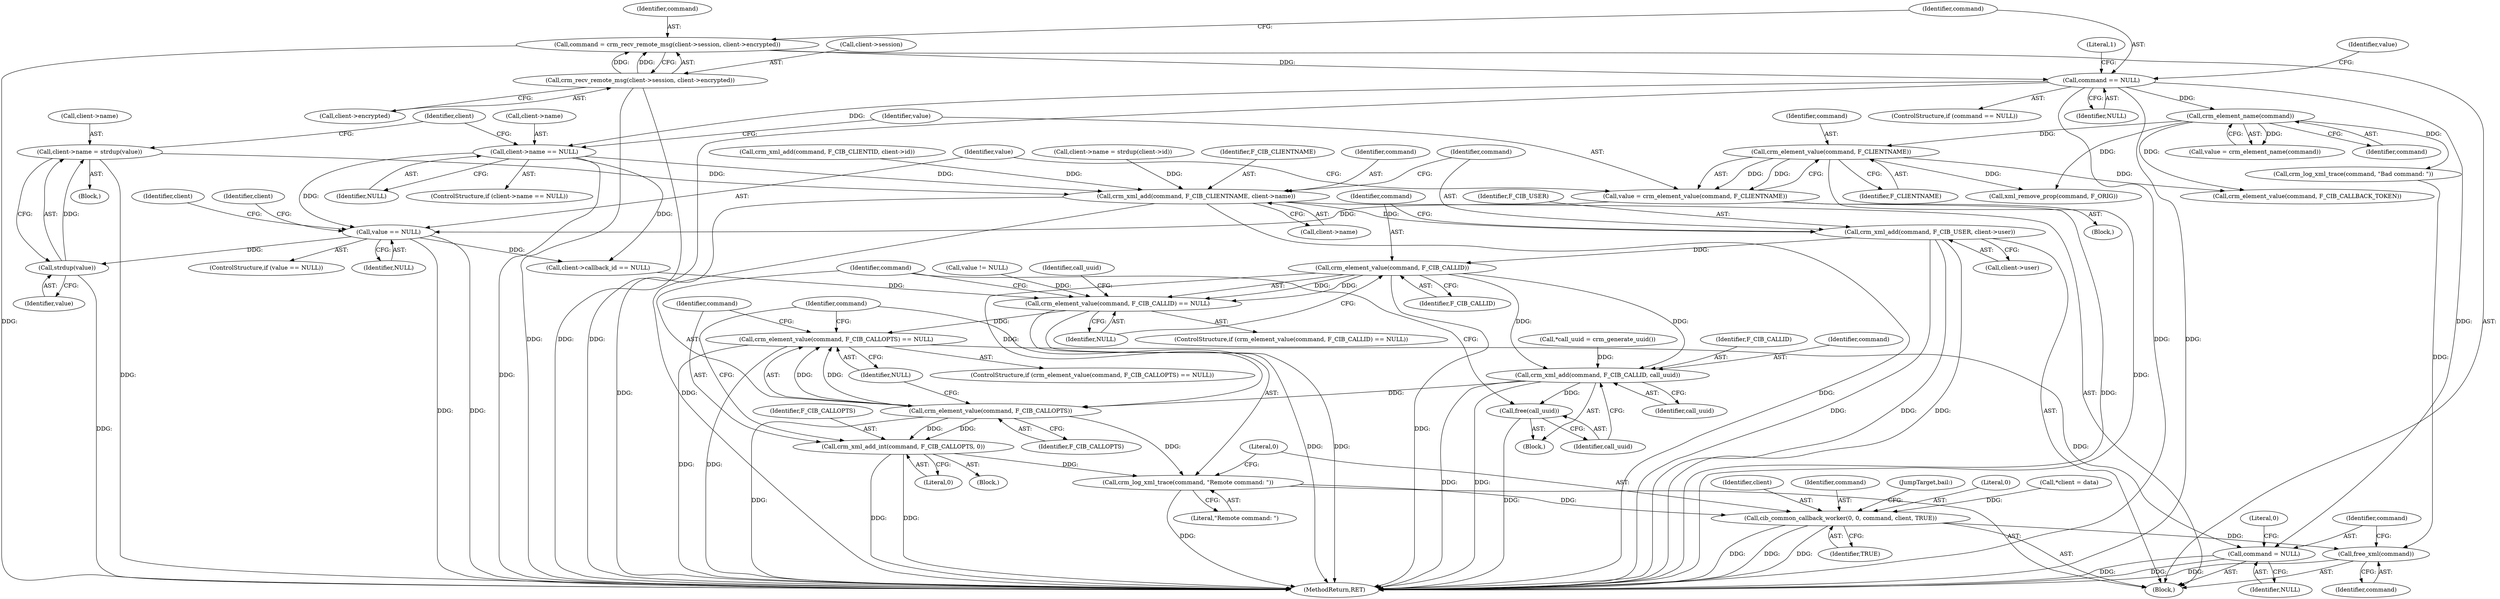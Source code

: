 digraph "1_pacemaker_564f7cc2a51dcd2f28ab12a13394f31be5aa3c93_3@API" {
"1000182" [label="(Call,client->name = strdup(value))"];
"1000186" [label="(Call,strdup(value))"];
"1000168" [label="(Call,value == NULL)"];
"1000162" [label="(Call,value = crm_element_value(command, F_CLIENTNAME))"];
"1000164" [label="(Call,crm_element_value(command, F_CLIENTNAME))"];
"1000144" [label="(Call,crm_element_name(command))"];
"1000135" [label="(Call,command == NULL)"];
"1000125" [label="(Call,command = crm_recv_remote_msg(client->session, client->encrypted))"];
"1000127" [label="(Call,crm_recv_remote_msg(client->session, client->encrypted))"];
"1000156" [label="(Call,client->name == NULL)"];
"1000248" [label="(Call,crm_xml_add(command, F_CIB_CLIENTNAME, client->name))"];
"1000254" [label="(Call,crm_xml_add(command, F_CIB_USER, client->user))"];
"1000262" [label="(Call,crm_element_value(command, F_CIB_CALLID))"];
"1000261" [label="(Call,crm_element_value(command, F_CIB_CALLID) == NULL)"];
"1000278" [label="(Call,crm_element_value(command, F_CIB_CALLOPTS) == NULL)"];
"1000300" [label="(Call,command = NULL)"];
"1000271" [label="(Call,crm_xml_add(command, F_CIB_CALLID, call_uuid))"];
"1000275" [label="(Call,free(call_uuid))"];
"1000279" [label="(Call,crm_element_value(command, F_CIB_CALLOPTS))"];
"1000284" [label="(Call,crm_xml_add_int(command, F_CIB_CALLOPTS, 0))"];
"1000288" [label="(Call,crm_log_xml_trace(command, \"Remote command: \"))"];
"1000291" [label="(Call,cib_common_callback_worker(0, 0, command, client, TRUE))"];
"1000298" [label="(Call,free_xml(command))"];
"1000249" [label="(Identifier,command)"];
"1000145" [label="(Identifier,command)"];
"1000242" [label="(Call,crm_xml_add(command, F_CIB_CLIENTID, client->id))"];
"1000183" [label="(Call,client->name)"];
"1000186" [label="(Call,strdup(value))"];
"1000285" [label="(Identifier,command)"];
"1000265" [label="(Identifier,NULL)"];
"1000287" [label="(Literal,0)"];
"1000170" [label="(Identifier,NULL)"];
"1000295" [label="(Identifier,client)"];
"1000163" [label="(Identifier,value)"];
"1000271" [label="(Call,crm_xml_add(command, F_CIB_CALLID, call_uuid))"];
"1000166" [label="(Identifier,F_CLIENTNAME)"];
"1000181" [label="(Block,)"];
"1000134" [label="(ControlStructure,if (command == NULL))"];
"1000294" [label="(Identifier,command)"];
"1000281" [label="(Identifier,F_CIB_CALLOPTS)"];
"1000255" [label="(Identifier,command)"];
"1000263" [label="(Identifier,command)"];
"1000276" [label="(Identifier,call_uuid)"];
"1000254" [label="(Call,crm_xml_add(command, F_CIB_USER, client->user))"];
"1000251" [label="(Call,client->name)"];
"1000279" [label="(Call,crm_element_value(command, F_CIB_CALLOPTS))"];
"1000260" [label="(ControlStructure,if (crm_element_value(command, F_CIB_CALLID) == NULL))"];
"1000201" [label="(Call,value != NULL)"];
"1000256" [label="(Identifier,F_CIB_USER)"];
"1000283" [label="(Block,)"];
"1000286" [label="(Identifier,F_CIB_CALLOPTS)"];
"1000277" [label="(ControlStructure,if (crm_element_value(command, F_CIB_CALLOPTS) == NULL))"];
"1000278" [label="(Call,crm_element_value(command, F_CIB_CALLOPTS) == NULL)"];
"1000189" [label="(Call,client->callback_id == NULL)"];
"1000284" [label="(Call,crm_xml_add_int(command, F_CIB_CALLOPTS, 0))"];
"1000296" [label="(Identifier,TRUE)"];
"1000164" [label="(Call,crm_element_value(command, F_CLIENTNAME))"];
"1000168" [label="(Call,value == NULL)"];
"1000305" [label="(MethodReturn,RET)"];
"1000269" [label="(Identifier,call_uuid)"];
"1000273" [label="(Identifier,F_CIB_CALLID)"];
"1000261" [label="(Call,crm_element_value(command, F_CIB_CALLID) == NULL)"];
"1000297" [label="(JumpTarget,bail:)"];
"1000292" [label="(Literal,0)"];
"1000229" [label="(Call,xml_remove_prop(command, F_ORIG))"];
"1000157" [label="(Call,client->name)"];
"1000156" [label="(Call,client->name == NULL)"];
"1000291" [label="(Call,cib_common_callback_worker(0, 0, command, client, TRUE))"];
"1000262" [label="(Call,crm_element_value(command, F_CIB_CALLID))"];
"1000182" [label="(Call,client->name = strdup(value))"];
"1000290" [label="(Literal,\"Remote command: \")"];
"1000187" [label="(Identifier,value)"];
"1000131" [label="(Call,client->encrypted)"];
"1000302" [label="(Identifier,NULL)"];
"1000172" [label="(Call,client->name = strdup(client->id))"];
"1000165" [label="(Identifier,command)"];
"1000161" [label="(Block,)"];
"1000257" [label="(Call,client->user)"];
"1000137" [label="(Identifier,NULL)"];
"1000282" [label="(Identifier,NULL)"];
"1000155" [label="(ControlStructure,if (client->name == NULL))"];
"1000144" [label="(Call,crm_element_name(command))"];
"1000162" [label="(Call,value = crm_element_value(command, F_CLIENTNAME))"];
"1000136" [label="(Identifier,command)"];
"1000143" [label="(Identifier,value)"];
"1000293" [label="(Literal,0)"];
"1000167" [label="(ControlStructure,if (value == NULL))"];
"1000184" [label="(Identifier,client)"];
"1000174" [label="(Identifier,client)"];
"1000128" [label="(Call,client->session)"];
"1000274" [label="(Identifier,call_uuid)"];
"1000298" [label="(Call,free_xml(command))"];
"1000191" [label="(Identifier,client)"];
"1000151" [label="(Call,crm_log_xml_trace(command, \"Bad command: \"))"];
"1000264" [label="(Identifier,F_CIB_CALLID)"];
"1000280" [label="(Identifier,command)"];
"1000141" [label="(Literal,1)"];
"1000272" [label="(Identifier,command)"];
"1000160" [label="(Identifier,NULL)"];
"1000266" [label="(Block,)"];
"1000268" [label="(Call,*call_uuid = crm_generate_uuid())"];
"1000300" [label="(Call,command = NULL)"];
"1000142" [label="(Call,value = crm_element_name(command))"];
"1000304" [label="(Literal,0)"];
"1000197" [label="(Call,crm_element_value(command, F_CIB_CALLBACK_TOKEN))"];
"1000248" [label="(Call,crm_xml_add(command, F_CIB_CLIENTNAME, client->name))"];
"1000250" [label="(Identifier,F_CIB_CLIENTNAME)"];
"1000288" [label="(Call,crm_log_xml_trace(command, \"Remote command: \"))"];
"1000275" [label="(Call,free(call_uuid))"];
"1000114" [label="(Call,*client = data)"];
"1000126" [label="(Identifier,command)"];
"1000299" [label="(Identifier,command)"];
"1000127" [label="(Call,crm_recv_remote_msg(client->session, client->encrypted))"];
"1000125" [label="(Call,command = crm_recv_remote_msg(client->session, client->encrypted))"];
"1000135" [label="(Call,command == NULL)"];
"1000289" [label="(Identifier,command)"];
"1000169" [label="(Identifier,value)"];
"1000301" [label="(Identifier,command)"];
"1000104" [label="(Block,)"];
"1000182" -> "1000181"  [label="AST: "];
"1000182" -> "1000186"  [label="CFG: "];
"1000183" -> "1000182"  [label="AST: "];
"1000186" -> "1000182"  [label="AST: "];
"1000191" -> "1000182"  [label="CFG: "];
"1000182" -> "1000305"  [label="DDG: "];
"1000186" -> "1000182"  [label="DDG: "];
"1000182" -> "1000248"  [label="DDG: "];
"1000186" -> "1000187"  [label="CFG: "];
"1000187" -> "1000186"  [label="AST: "];
"1000186" -> "1000305"  [label="DDG: "];
"1000168" -> "1000186"  [label="DDG: "];
"1000168" -> "1000167"  [label="AST: "];
"1000168" -> "1000170"  [label="CFG: "];
"1000169" -> "1000168"  [label="AST: "];
"1000170" -> "1000168"  [label="AST: "];
"1000174" -> "1000168"  [label="CFG: "];
"1000184" -> "1000168"  [label="CFG: "];
"1000168" -> "1000305"  [label="DDG: "];
"1000168" -> "1000305"  [label="DDG: "];
"1000162" -> "1000168"  [label="DDG: "];
"1000156" -> "1000168"  [label="DDG: "];
"1000168" -> "1000189"  [label="DDG: "];
"1000162" -> "1000161"  [label="AST: "];
"1000162" -> "1000164"  [label="CFG: "];
"1000163" -> "1000162"  [label="AST: "];
"1000164" -> "1000162"  [label="AST: "];
"1000169" -> "1000162"  [label="CFG: "];
"1000162" -> "1000305"  [label="DDG: "];
"1000164" -> "1000162"  [label="DDG: "];
"1000164" -> "1000162"  [label="DDG: "];
"1000164" -> "1000166"  [label="CFG: "];
"1000165" -> "1000164"  [label="AST: "];
"1000166" -> "1000164"  [label="AST: "];
"1000164" -> "1000305"  [label="DDG: "];
"1000144" -> "1000164"  [label="DDG: "];
"1000164" -> "1000197"  [label="DDG: "];
"1000164" -> "1000229"  [label="DDG: "];
"1000144" -> "1000142"  [label="AST: "];
"1000144" -> "1000145"  [label="CFG: "];
"1000145" -> "1000144"  [label="AST: "];
"1000142" -> "1000144"  [label="CFG: "];
"1000144" -> "1000142"  [label="DDG: "];
"1000135" -> "1000144"  [label="DDG: "];
"1000144" -> "1000151"  [label="DDG: "];
"1000144" -> "1000197"  [label="DDG: "];
"1000144" -> "1000229"  [label="DDG: "];
"1000135" -> "1000134"  [label="AST: "];
"1000135" -> "1000137"  [label="CFG: "];
"1000136" -> "1000135"  [label="AST: "];
"1000137" -> "1000135"  [label="AST: "];
"1000141" -> "1000135"  [label="CFG: "];
"1000143" -> "1000135"  [label="CFG: "];
"1000135" -> "1000305"  [label="DDG: "];
"1000135" -> "1000305"  [label="DDG: "];
"1000135" -> "1000305"  [label="DDG: "];
"1000125" -> "1000135"  [label="DDG: "];
"1000135" -> "1000156"  [label="DDG: "];
"1000135" -> "1000300"  [label="DDG: "];
"1000125" -> "1000104"  [label="AST: "];
"1000125" -> "1000127"  [label="CFG: "];
"1000126" -> "1000125"  [label="AST: "];
"1000127" -> "1000125"  [label="AST: "];
"1000136" -> "1000125"  [label="CFG: "];
"1000125" -> "1000305"  [label="DDG: "];
"1000127" -> "1000125"  [label="DDG: "];
"1000127" -> "1000125"  [label="DDG: "];
"1000127" -> "1000131"  [label="CFG: "];
"1000128" -> "1000127"  [label="AST: "];
"1000131" -> "1000127"  [label="AST: "];
"1000127" -> "1000305"  [label="DDG: "];
"1000127" -> "1000305"  [label="DDG: "];
"1000156" -> "1000155"  [label="AST: "];
"1000156" -> "1000160"  [label="CFG: "];
"1000157" -> "1000156"  [label="AST: "];
"1000160" -> "1000156"  [label="AST: "];
"1000163" -> "1000156"  [label="CFG: "];
"1000191" -> "1000156"  [label="CFG: "];
"1000156" -> "1000305"  [label="DDG: "];
"1000156" -> "1000189"  [label="DDG: "];
"1000156" -> "1000248"  [label="DDG: "];
"1000248" -> "1000104"  [label="AST: "];
"1000248" -> "1000251"  [label="CFG: "];
"1000249" -> "1000248"  [label="AST: "];
"1000250" -> "1000248"  [label="AST: "];
"1000251" -> "1000248"  [label="AST: "];
"1000255" -> "1000248"  [label="CFG: "];
"1000248" -> "1000305"  [label="DDG: "];
"1000248" -> "1000305"  [label="DDG: "];
"1000248" -> "1000305"  [label="DDG: "];
"1000242" -> "1000248"  [label="DDG: "];
"1000172" -> "1000248"  [label="DDG: "];
"1000248" -> "1000254"  [label="DDG: "];
"1000254" -> "1000104"  [label="AST: "];
"1000254" -> "1000257"  [label="CFG: "];
"1000255" -> "1000254"  [label="AST: "];
"1000256" -> "1000254"  [label="AST: "];
"1000257" -> "1000254"  [label="AST: "];
"1000263" -> "1000254"  [label="CFG: "];
"1000254" -> "1000305"  [label="DDG: "];
"1000254" -> "1000305"  [label="DDG: "];
"1000254" -> "1000305"  [label="DDG: "];
"1000254" -> "1000262"  [label="DDG: "];
"1000262" -> "1000261"  [label="AST: "];
"1000262" -> "1000264"  [label="CFG: "];
"1000263" -> "1000262"  [label="AST: "];
"1000264" -> "1000262"  [label="AST: "];
"1000265" -> "1000262"  [label="CFG: "];
"1000262" -> "1000305"  [label="DDG: "];
"1000262" -> "1000261"  [label="DDG: "];
"1000262" -> "1000261"  [label="DDG: "];
"1000262" -> "1000271"  [label="DDG: "];
"1000262" -> "1000271"  [label="DDG: "];
"1000262" -> "1000279"  [label="DDG: "];
"1000261" -> "1000260"  [label="AST: "];
"1000261" -> "1000265"  [label="CFG: "];
"1000265" -> "1000261"  [label="AST: "];
"1000269" -> "1000261"  [label="CFG: "];
"1000280" -> "1000261"  [label="CFG: "];
"1000261" -> "1000305"  [label="DDG: "];
"1000261" -> "1000305"  [label="DDG: "];
"1000201" -> "1000261"  [label="DDG: "];
"1000189" -> "1000261"  [label="DDG: "];
"1000261" -> "1000278"  [label="DDG: "];
"1000278" -> "1000277"  [label="AST: "];
"1000278" -> "1000282"  [label="CFG: "];
"1000279" -> "1000278"  [label="AST: "];
"1000282" -> "1000278"  [label="AST: "];
"1000285" -> "1000278"  [label="CFG: "];
"1000289" -> "1000278"  [label="CFG: "];
"1000278" -> "1000305"  [label="DDG: "];
"1000278" -> "1000305"  [label="DDG: "];
"1000279" -> "1000278"  [label="DDG: "];
"1000279" -> "1000278"  [label="DDG: "];
"1000278" -> "1000300"  [label="DDG: "];
"1000300" -> "1000104"  [label="AST: "];
"1000300" -> "1000302"  [label="CFG: "];
"1000301" -> "1000300"  [label="AST: "];
"1000302" -> "1000300"  [label="AST: "];
"1000304" -> "1000300"  [label="CFG: "];
"1000300" -> "1000305"  [label="DDG: "];
"1000300" -> "1000305"  [label="DDG: "];
"1000271" -> "1000266"  [label="AST: "];
"1000271" -> "1000274"  [label="CFG: "];
"1000272" -> "1000271"  [label="AST: "];
"1000273" -> "1000271"  [label="AST: "];
"1000274" -> "1000271"  [label="AST: "];
"1000276" -> "1000271"  [label="CFG: "];
"1000271" -> "1000305"  [label="DDG: "];
"1000271" -> "1000305"  [label="DDG: "];
"1000268" -> "1000271"  [label="DDG: "];
"1000271" -> "1000275"  [label="DDG: "];
"1000271" -> "1000279"  [label="DDG: "];
"1000275" -> "1000266"  [label="AST: "];
"1000275" -> "1000276"  [label="CFG: "];
"1000276" -> "1000275"  [label="AST: "];
"1000280" -> "1000275"  [label="CFG: "];
"1000275" -> "1000305"  [label="DDG: "];
"1000279" -> "1000281"  [label="CFG: "];
"1000280" -> "1000279"  [label="AST: "];
"1000281" -> "1000279"  [label="AST: "];
"1000282" -> "1000279"  [label="CFG: "];
"1000279" -> "1000305"  [label="DDG: "];
"1000279" -> "1000284"  [label="DDG: "];
"1000279" -> "1000284"  [label="DDG: "];
"1000279" -> "1000288"  [label="DDG: "];
"1000284" -> "1000283"  [label="AST: "];
"1000284" -> "1000287"  [label="CFG: "];
"1000285" -> "1000284"  [label="AST: "];
"1000286" -> "1000284"  [label="AST: "];
"1000287" -> "1000284"  [label="AST: "];
"1000289" -> "1000284"  [label="CFG: "];
"1000284" -> "1000305"  [label="DDG: "];
"1000284" -> "1000305"  [label="DDG: "];
"1000284" -> "1000288"  [label="DDG: "];
"1000288" -> "1000104"  [label="AST: "];
"1000288" -> "1000290"  [label="CFG: "];
"1000289" -> "1000288"  [label="AST: "];
"1000290" -> "1000288"  [label="AST: "];
"1000292" -> "1000288"  [label="CFG: "];
"1000288" -> "1000305"  [label="DDG: "];
"1000288" -> "1000291"  [label="DDG: "];
"1000291" -> "1000104"  [label="AST: "];
"1000291" -> "1000296"  [label="CFG: "];
"1000292" -> "1000291"  [label="AST: "];
"1000293" -> "1000291"  [label="AST: "];
"1000294" -> "1000291"  [label="AST: "];
"1000295" -> "1000291"  [label="AST: "];
"1000296" -> "1000291"  [label="AST: "];
"1000297" -> "1000291"  [label="CFG: "];
"1000291" -> "1000305"  [label="DDG: "];
"1000291" -> "1000305"  [label="DDG: "];
"1000291" -> "1000305"  [label="DDG: "];
"1000114" -> "1000291"  [label="DDG: "];
"1000291" -> "1000298"  [label="DDG: "];
"1000298" -> "1000104"  [label="AST: "];
"1000298" -> "1000299"  [label="CFG: "];
"1000299" -> "1000298"  [label="AST: "];
"1000301" -> "1000298"  [label="CFG: "];
"1000298" -> "1000305"  [label="DDG: "];
"1000151" -> "1000298"  [label="DDG: "];
}
